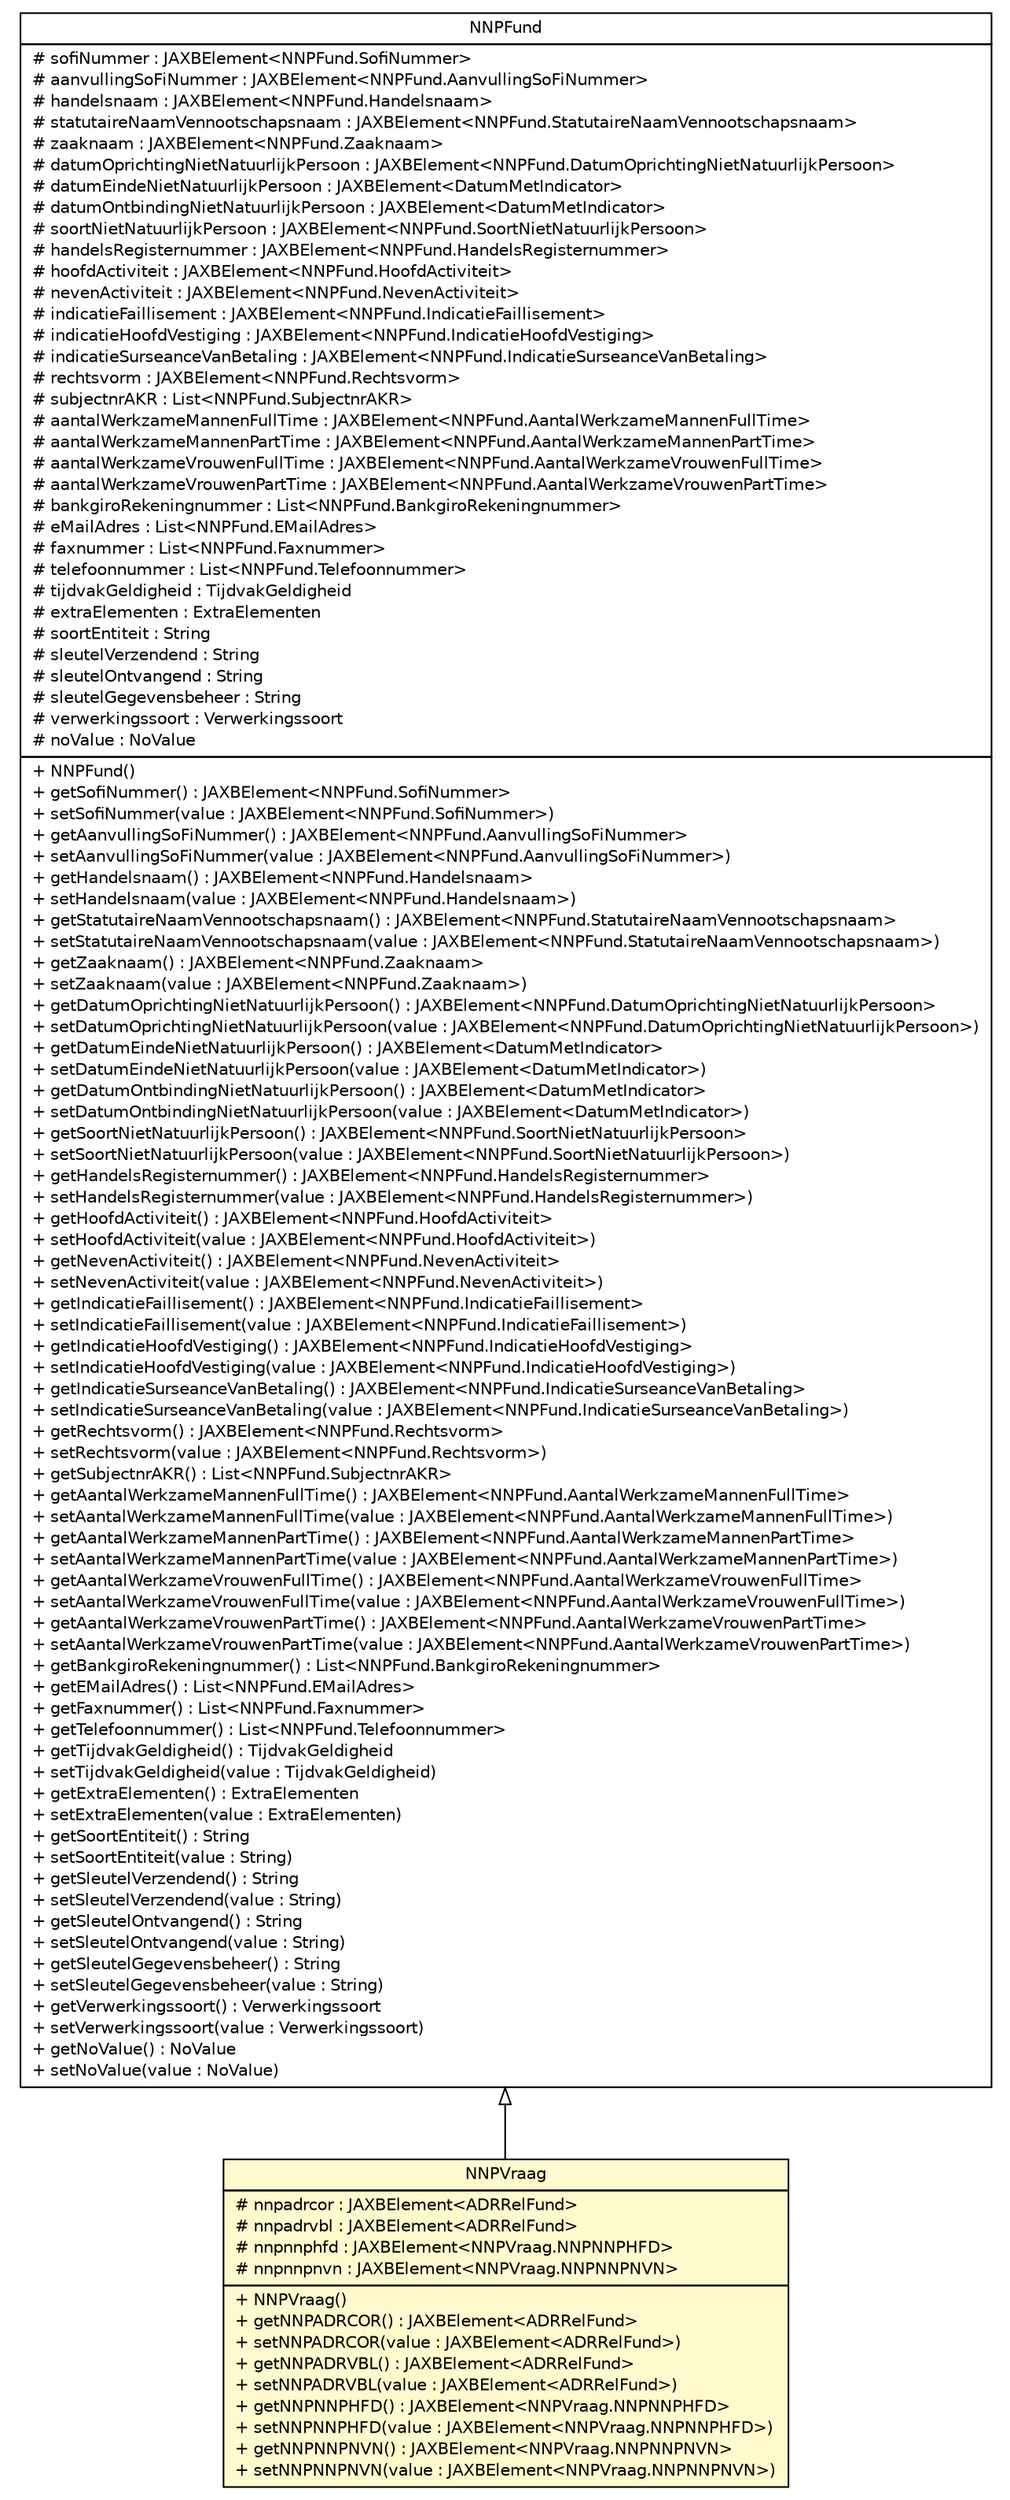 #!/usr/local/bin/dot
#
# Class diagram 
# Generated by UMLGraph version R5_6-24-gf6e263 (http://www.umlgraph.org/)
#

digraph G {
	edge [fontname="Helvetica",fontsize=10,labelfontname="Helvetica",labelfontsize=10];
	node [fontname="Helvetica",fontsize=10,shape=plaintext];
	nodesep=0.25;
	ranksep=0.5;
	// nl.egem.stuf.sector.bg._0204.NNPVraag
	c128740 [label=<<table title="nl.egem.stuf.sector.bg._0204.NNPVraag" border="0" cellborder="1" cellspacing="0" cellpadding="2" port="p" bgcolor="lemonChiffon" href="./NNPVraag.html">
		<tr><td><table border="0" cellspacing="0" cellpadding="1">
<tr><td align="center" balign="center"> NNPVraag </td></tr>
		</table></td></tr>
		<tr><td><table border="0" cellspacing="0" cellpadding="1">
<tr><td align="left" balign="left"> # nnpadrcor : JAXBElement&lt;ADRRelFund&gt; </td></tr>
<tr><td align="left" balign="left"> # nnpadrvbl : JAXBElement&lt;ADRRelFund&gt; </td></tr>
<tr><td align="left" balign="left"> # nnpnnphfd : JAXBElement&lt;NNPVraag.NNPNNPHFD&gt; </td></tr>
<tr><td align="left" balign="left"> # nnpnnpnvn : JAXBElement&lt;NNPVraag.NNPNNPNVN&gt; </td></tr>
		</table></td></tr>
		<tr><td><table border="0" cellspacing="0" cellpadding="1">
<tr><td align="left" balign="left"> + NNPVraag() </td></tr>
<tr><td align="left" balign="left"> + getNNPADRCOR() : JAXBElement&lt;ADRRelFund&gt; </td></tr>
<tr><td align="left" balign="left"> + setNNPADRCOR(value : JAXBElement&lt;ADRRelFund&gt;) </td></tr>
<tr><td align="left" balign="left"> + getNNPADRVBL() : JAXBElement&lt;ADRRelFund&gt; </td></tr>
<tr><td align="left" balign="left"> + setNNPADRVBL(value : JAXBElement&lt;ADRRelFund&gt;) </td></tr>
<tr><td align="left" balign="left"> + getNNPNNPHFD() : JAXBElement&lt;NNPVraag.NNPNNPHFD&gt; </td></tr>
<tr><td align="left" balign="left"> + setNNPNNPHFD(value : JAXBElement&lt;NNPVraag.NNPNNPHFD&gt;) </td></tr>
<tr><td align="left" balign="left"> + getNNPNNPNVN() : JAXBElement&lt;NNPVraag.NNPNNPNVN&gt; </td></tr>
<tr><td align="left" balign="left"> + setNNPNNPNVN(value : JAXBElement&lt;NNPVraag.NNPNNPNVN&gt;) </td></tr>
		</table></td></tr>
		</table>>, URL="./NNPVraag.html", fontname="Helvetica", fontcolor="black", fontsize=10.0];
	// nl.egem.stuf.sector.bg._0204.NNPFund
	c128886 [label=<<table title="nl.egem.stuf.sector.bg._0204.NNPFund" border="0" cellborder="1" cellspacing="0" cellpadding="2" port="p" href="./NNPFund.html">
		<tr><td><table border="0" cellspacing="0" cellpadding="1">
<tr><td align="center" balign="center"> NNPFund </td></tr>
		</table></td></tr>
		<tr><td><table border="0" cellspacing="0" cellpadding="1">
<tr><td align="left" balign="left"> # sofiNummer : JAXBElement&lt;NNPFund.SofiNummer&gt; </td></tr>
<tr><td align="left" balign="left"> # aanvullingSoFiNummer : JAXBElement&lt;NNPFund.AanvullingSoFiNummer&gt; </td></tr>
<tr><td align="left" balign="left"> # handelsnaam : JAXBElement&lt;NNPFund.Handelsnaam&gt; </td></tr>
<tr><td align="left" balign="left"> # statutaireNaamVennootschapsnaam : JAXBElement&lt;NNPFund.StatutaireNaamVennootschapsnaam&gt; </td></tr>
<tr><td align="left" balign="left"> # zaaknaam : JAXBElement&lt;NNPFund.Zaaknaam&gt; </td></tr>
<tr><td align="left" balign="left"> # datumOprichtingNietNatuurlijkPersoon : JAXBElement&lt;NNPFund.DatumOprichtingNietNatuurlijkPersoon&gt; </td></tr>
<tr><td align="left" balign="left"> # datumEindeNietNatuurlijkPersoon : JAXBElement&lt;DatumMetIndicator&gt; </td></tr>
<tr><td align="left" balign="left"> # datumOntbindingNietNatuurlijkPersoon : JAXBElement&lt;DatumMetIndicator&gt; </td></tr>
<tr><td align="left" balign="left"> # soortNietNatuurlijkPersoon : JAXBElement&lt;NNPFund.SoortNietNatuurlijkPersoon&gt; </td></tr>
<tr><td align="left" balign="left"> # handelsRegisternummer : JAXBElement&lt;NNPFund.HandelsRegisternummer&gt; </td></tr>
<tr><td align="left" balign="left"> # hoofdActiviteit : JAXBElement&lt;NNPFund.HoofdActiviteit&gt; </td></tr>
<tr><td align="left" balign="left"> # nevenActiviteit : JAXBElement&lt;NNPFund.NevenActiviteit&gt; </td></tr>
<tr><td align="left" balign="left"> # indicatieFaillisement : JAXBElement&lt;NNPFund.IndicatieFaillisement&gt; </td></tr>
<tr><td align="left" balign="left"> # indicatieHoofdVestiging : JAXBElement&lt;NNPFund.IndicatieHoofdVestiging&gt; </td></tr>
<tr><td align="left" balign="left"> # indicatieSurseanceVanBetaling : JAXBElement&lt;NNPFund.IndicatieSurseanceVanBetaling&gt; </td></tr>
<tr><td align="left" balign="left"> # rechtsvorm : JAXBElement&lt;NNPFund.Rechtsvorm&gt; </td></tr>
<tr><td align="left" balign="left"> # subjectnrAKR : List&lt;NNPFund.SubjectnrAKR&gt; </td></tr>
<tr><td align="left" balign="left"> # aantalWerkzameMannenFullTime : JAXBElement&lt;NNPFund.AantalWerkzameMannenFullTime&gt; </td></tr>
<tr><td align="left" balign="left"> # aantalWerkzameMannenPartTime : JAXBElement&lt;NNPFund.AantalWerkzameMannenPartTime&gt; </td></tr>
<tr><td align="left" balign="left"> # aantalWerkzameVrouwenFullTime : JAXBElement&lt;NNPFund.AantalWerkzameVrouwenFullTime&gt; </td></tr>
<tr><td align="left" balign="left"> # aantalWerkzameVrouwenPartTime : JAXBElement&lt;NNPFund.AantalWerkzameVrouwenPartTime&gt; </td></tr>
<tr><td align="left" balign="left"> # bankgiroRekeningnummer : List&lt;NNPFund.BankgiroRekeningnummer&gt; </td></tr>
<tr><td align="left" balign="left"> # eMailAdres : List&lt;NNPFund.EMailAdres&gt; </td></tr>
<tr><td align="left" balign="left"> # faxnummer : List&lt;NNPFund.Faxnummer&gt; </td></tr>
<tr><td align="left" balign="left"> # telefoonnummer : List&lt;NNPFund.Telefoonnummer&gt; </td></tr>
<tr><td align="left" balign="left"> # tijdvakGeldigheid : TijdvakGeldigheid </td></tr>
<tr><td align="left" balign="left"> # extraElementen : ExtraElementen </td></tr>
<tr><td align="left" balign="left"> # soortEntiteit : String </td></tr>
<tr><td align="left" balign="left"> # sleutelVerzendend : String </td></tr>
<tr><td align="left" balign="left"> # sleutelOntvangend : String </td></tr>
<tr><td align="left" balign="left"> # sleutelGegevensbeheer : String </td></tr>
<tr><td align="left" balign="left"> # verwerkingssoort : Verwerkingssoort </td></tr>
<tr><td align="left" balign="left"> # noValue : NoValue </td></tr>
		</table></td></tr>
		<tr><td><table border="0" cellspacing="0" cellpadding="1">
<tr><td align="left" balign="left"> + NNPFund() </td></tr>
<tr><td align="left" balign="left"> + getSofiNummer() : JAXBElement&lt;NNPFund.SofiNummer&gt; </td></tr>
<tr><td align="left" balign="left"> + setSofiNummer(value : JAXBElement&lt;NNPFund.SofiNummer&gt;) </td></tr>
<tr><td align="left" balign="left"> + getAanvullingSoFiNummer() : JAXBElement&lt;NNPFund.AanvullingSoFiNummer&gt; </td></tr>
<tr><td align="left" balign="left"> + setAanvullingSoFiNummer(value : JAXBElement&lt;NNPFund.AanvullingSoFiNummer&gt;) </td></tr>
<tr><td align="left" balign="left"> + getHandelsnaam() : JAXBElement&lt;NNPFund.Handelsnaam&gt; </td></tr>
<tr><td align="left" balign="left"> + setHandelsnaam(value : JAXBElement&lt;NNPFund.Handelsnaam&gt;) </td></tr>
<tr><td align="left" balign="left"> + getStatutaireNaamVennootschapsnaam() : JAXBElement&lt;NNPFund.StatutaireNaamVennootschapsnaam&gt; </td></tr>
<tr><td align="left" balign="left"> + setStatutaireNaamVennootschapsnaam(value : JAXBElement&lt;NNPFund.StatutaireNaamVennootschapsnaam&gt;) </td></tr>
<tr><td align="left" balign="left"> + getZaaknaam() : JAXBElement&lt;NNPFund.Zaaknaam&gt; </td></tr>
<tr><td align="left" balign="left"> + setZaaknaam(value : JAXBElement&lt;NNPFund.Zaaknaam&gt;) </td></tr>
<tr><td align="left" balign="left"> + getDatumOprichtingNietNatuurlijkPersoon() : JAXBElement&lt;NNPFund.DatumOprichtingNietNatuurlijkPersoon&gt; </td></tr>
<tr><td align="left" balign="left"> + setDatumOprichtingNietNatuurlijkPersoon(value : JAXBElement&lt;NNPFund.DatumOprichtingNietNatuurlijkPersoon&gt;) </td></tr>
<tr><td align="left" balign="left"> + getDatumEindeNietNatuurlijkPersoon() : JAXBElement&lt;DatumMetIndicator&gt; </td></tr>
<tr><td align="left" balign="left"> + setDatumEindeNietNatuurlijkPersoon(value : JAXBElement&lt;DatumMetIndicator&gt;) </td></tr>
<tr><td align="left" balign="left"> + getDatumOntbindingNietNatuurlijkPersoon() : JAXBElement&lt;DatumMetIndicator&gt; </td></tr>
<tr><td align="left" balign="left"> + setDatumOntbindingNietNatuurlijkPersoon(value : JAXBElement&lt;DatumMetIndicator&gt;) </td></tr>
<tr><td align="left" balign="left"> + getSoortNietNatuurlijkPersoon() : JAXBElement&lt;NNPFund.SoortNietNatuurlijkPersoon&gt; </td></tr>
<tr><td align="left" balign="left"> + setSoortNietNatuurlijkPersoon(value : JAXBElement&lt;NNPFund.SoortNietNatuurlijkPersoon&gt;) </td></tr>
<tr><td align="left" balign="left"> + getHandelsRegisternummer() : JAXBElement&lt;NNPFund.HandelsRegisternummer&gt; </td></tr>
<tr><td align="left" balign="left"> + setHandelsRegisternummer(value : JAXBElement&lt;NNPFund.HandelsRegisternummer&gt;) </td></tr>
<tr><td align="left" balign="left"> + getHoofdActiviteit() : JAXBElement&lt;NNPFund.HoofdActiviteit&gt; </td></tr>
<tr><td align="left" balign="left"> + setHoofdActiviteit(value : JAXBElement&lt;NNPFund.HoofdActiviteit&gt;) </td></tr>
<tr><td align="left" balign="left"> + getNevenActiviteit() : JAXBElement&lt;NNPFund.NevenActiviteit&gt; </td></tr>
<tr><td align="left" balign="left"> + setNevenActiviteit(value : JAXBElement&lt;NNPFund.NevenActiviteit&gt;) </td></tr>
<tr><td align="left" balign="left"> + getIndicatieFaillisement() : JAXBElement&lt;NNPFund.IndicatieFaillisement&gt; </td></tr>
<tr><td align="left" balign="left"> + setIndicatieFaillisement(value : JAXBElement&lt;NNPFund.IndicatieFaillisement&gt;) </td></tr>
<tr><td align="left" balign="left"> + getIndicatieHoofdVestiging() : JAXBElement&lt;NNPFund.IndicatieHoofdVestiging&gt; </td></tr>
<tr><td align="left" balign="left"> + setIndicatieHoofdVestiging(value : JAXBElement&lt;NNPFund.IndicatieHoofdVestiging&gt;) </td></tr>
<tr><td align="left" balign="left"> + getIndicatieSurseanceVanBetaling() : JAXBElement&lt;NNPFund.IndicatieSurseanceVanBetaling&gt; </td></tr>
<tr><td align="left" balign="left"> + setIndicatieSurseanceVanBetaling(value : JAXBElement&lt;NNPFund.IndicatieSurseanceVanBetaling&gt;) </td></tr>
<tr><td align="left" balign="left"> + getRechtsvorm() : JAXBElement&lt;NNPFund.Rechtsvorm&gt; </td></tr>
<tr><td align="left" balign="left"> + setRechtsvorm(value : JAXBElement&lt;NNPFund.Rechtsvorm&gt;) </td></tr>
<tr><td align="left" balign="left"> + getSubjectnrAKR() : List&lt;NNPFund.SubjectnrAKR&gt; </td></tr>
<tr><td align="left" balign="left"> + getAantalWerkzameMannenFullTime() : JAXBElement&lt;NNPFund.AantalWerkzameMannenFullTime&gt; </td></tr>
<tr><td align="left" balign="left"> + setAantalWerkzameMannenFullTime(value : JAXBElement&lt;NNPFund.AantalWerkzameMannenFullTime&gt;) </td></tr>
<tr><td align="left" balign="left"> + getAantalWerkzameMannenPartTime() : JAXBElement&lt;NNPFund.AantalWerkzameMannenPartTime&gt; </td></tr>
<tr><td align="left" balign="left"> + setAantalWerkzameMannenPartTime(value : JAXBElement&lt;NNPFund.AantalWerkzameMannenPartTime&gt;) </td></tr>
<tr><td align="left" balign="left"> + getAantalWerkzameVrouwenFullTime() : JAXBElement&lt;NNPFund.AantalWerkzameVrouwenFullTime&gt; </td></tr>
<tr><td align="left" balign="left"> + setAantalWerkzameVrouwenFullTime(value : JAXBElement&lt;NNPFund.AantalWerkzameVrouwenFullTime&gt;) </td></tr>
<tr><td align="left" balign="left"> + getAantalWerkzameVrouwenPartTime() : JAXBElement&lt;NNPFund.AantalWerkzameVrouwenPartTime&gt; </td></tr>
<tr><td align="left" balign="left"> + setAantalWerkzameVrouwenPartTime(value : JAXBElement&lt;NNPFund.AantalWerkzameVrouwenPartTime&gt;) </td></tr>
<tr><td align="left" balign="left"> + getBankgiroRekeningnummer() : List&lt;NNPFund.BankgiroRekeningnummer&gt; </td></tr>
<tr><td align="left" balign="left"> + getEMailAdres() : List&lt;NNPFund.EMailAdres&gt; </td></tr>
<tr><td align="left" balign="left"> + getFaxnummer() : List&lt;NNPFund.Faxnummer&gt; </td></tr>
<tr><td align="left" balign="left"> + getTelefoonnummer() : List&lt;NNPFund.Telefoonnummer&gt; </td></tr>
<tr><td align="left" balign="left"> + getTijdvakGeldigheid() : TijdvakGeldigheid </td></tr>
<tr><td align="left" balign="left"> + setTijdvakGeldigheid(value : TijdvakGeldigheid) </td></tr>
<tr><td align="left" balign="left"> + getExtraElementen() : ExtraElementen </td></tr>
<tr><td align="left" balign="left"> + setExtraElementen(value : ExtraElementen) </td></tr>
<tr><td align="left" balign="left"> + getSoortEntiteit() : String </td></tr>
<tr><td align="left" balign="left"> + setSoortEntiteit(value : String) </td></tr>
<tr><td align="left" balign="left"> + getSleutelVerzendend() : String </td></tr>
<tr><td align="left" balign="left"> + setSleutelVerzendend(value : String) </td></tr>
<tr><td align="left" balign="left"> + getSleutelOntvangend() : String </td></tr>
<tr><td align="left" balign="left"> + setSleutelOntvangend(value : String) </td></tr>
<tr><td align="left" balign="left"> + getSleutelGegevensbeheer() : String </td></tr>
<tr><td align="left" balign="left"> + setSleutelGegevensbeheer(value : String) </td></tr>
<tr><td align="left" balign="left"> + getVerwerkingssoort() : Verwerkingssoort </td></tr>
<tr><td align="left" balign="left"> + setVerwerkingssoort(value : Verwerkingssoort) </td></tr>
<tr><td align="left" balign="left"> + getNoValue() : NoValue </td></tr>
<tr><td align="left" balign="left"> + setNoValue(value : NoValue) </td></tr>
		</table></td></tr>
		</table>>, URL="./NNPFund.html", fontname="Helvetica", fontcolor="black", fontsize=10.0];
	//nl.egem.stuf.sector.bg._0204.NNPVraag extends nl.egem.stuf.sector.bg._0204.NNPFund
	c128886:p -> c128740:p [dir=back,arrowtail=empty];
}

